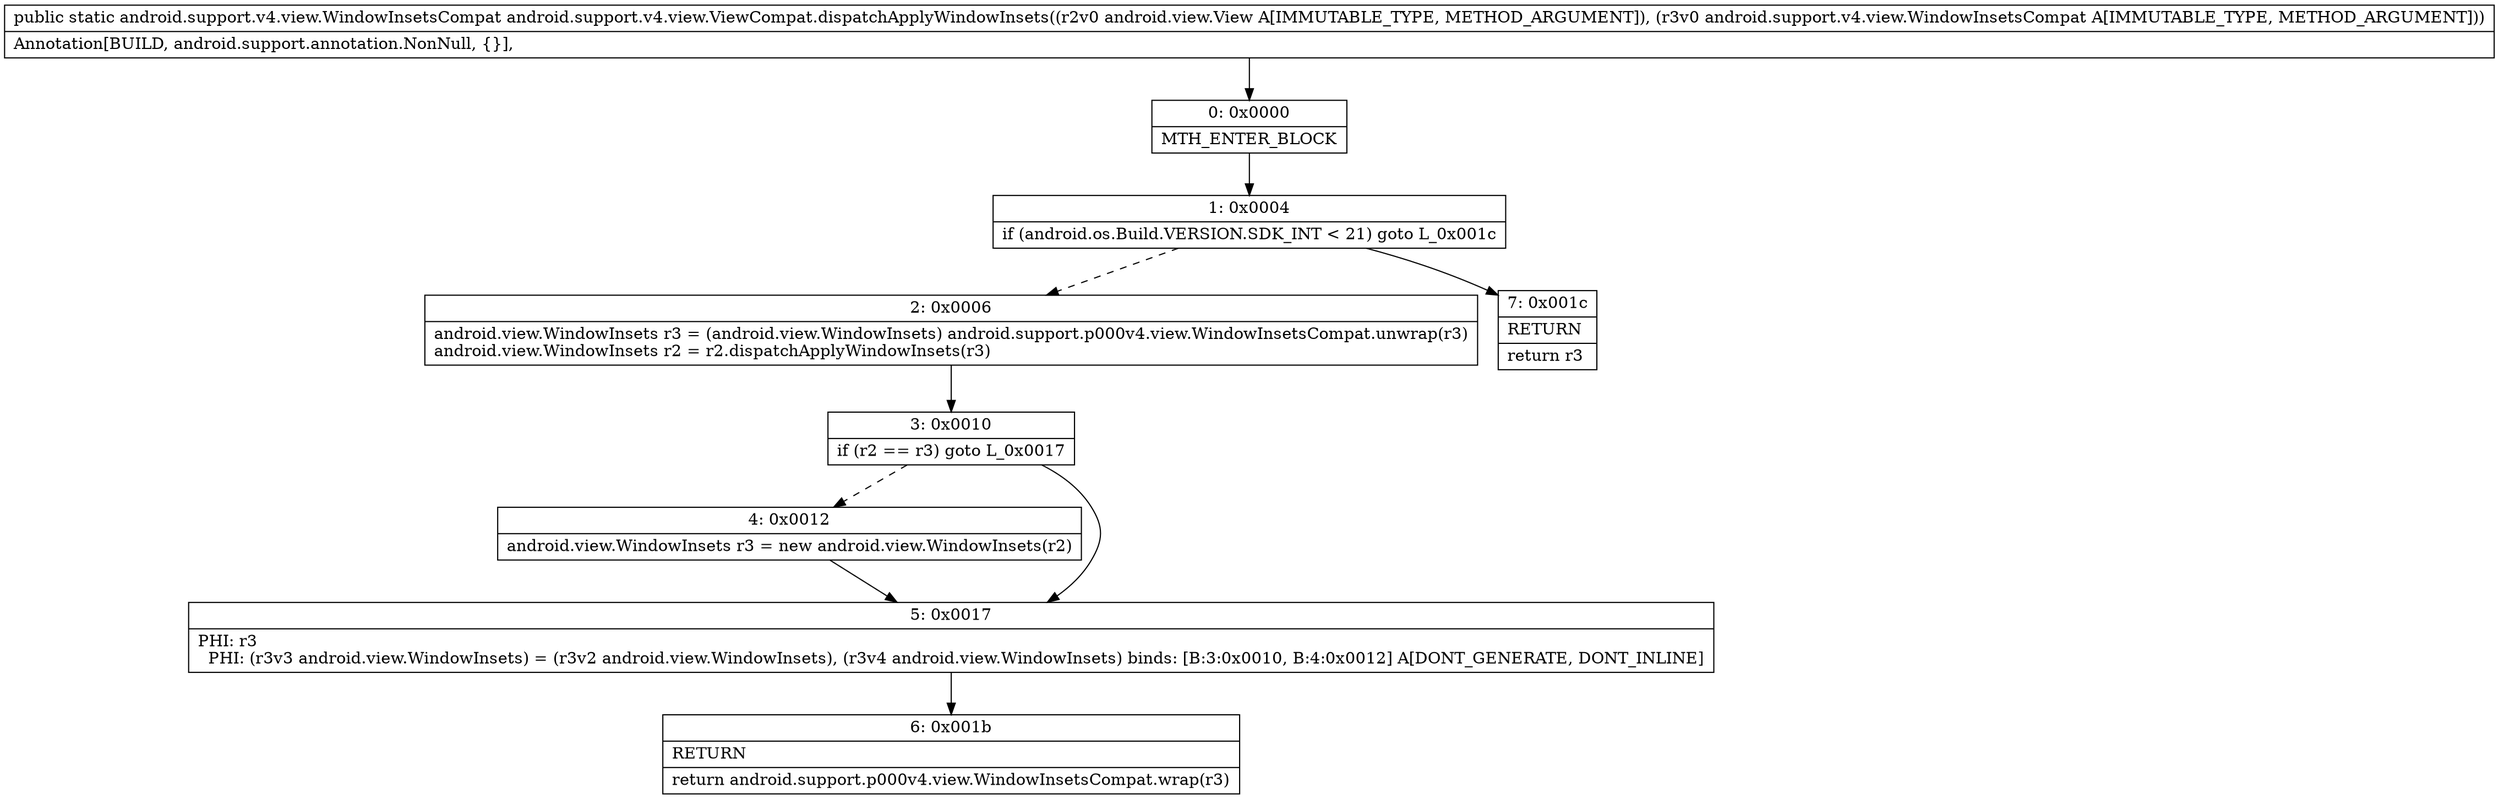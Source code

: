 digraph "CFG forandroid.support.v4.view.ViewCompat.dispatchApplyWindowInsets(Landroid\/view\/View;Landroid\/support\/v4\/view\/WindowInsetsCompat;)Landroid\/support\/v4\/view\/WindowInsetsCompat;" {
Node_0 [shape=record,label="{0\:\ 0x0000|MTH_ENTER_BLOCK\l}"];
Node_1 [shape=record,label="{1\:\ 0x0004|if (android.os.Build.VERSION.SDK_INT \< 21) goto L_0x001c\l}"];
Node_2 [shape=record,label="{2\:\ 0x0006|android.view.WindowInsets r3 = (android.view.WindowInsets) android.support.p000v4.view.WindowInsetsCompat.unwrap(r3)\landroid.view.WindowInsets r2 = r2.dispatchApplyWindowInsets(r3)\l}"];
Node_3 [shape=record,label="{3\:\ 0x0010|if (r2 == r3) goto L_0x0017\l}"];
Node_4 [shape=record,label="{4\:\ 0x0012|android.view.WindowInsets r3 = new android.view.WindowInsets(r2)\l}"];
Node_5 [shape=record,label="{5\:\ 0x0017|PHI: r3 \l  PHI: (r3v3 android.view.WindowInsets) = (r3v2 android.view.WindowInsets), (r3v4 android.view.WindowInsets) binds: [B:3:0x0010, B:4:0x0012] A[DONT_GENERATE, DONT_INLINE]\l}"];
Node_6 [shape=record,label="{6\:\ 0x001b|RETURN\l|return android.support.p000v4.view.WindowInsetsCompat.wrap(r3)\l}"];
Node_7 [shape=record,label="{7\:\ 0x001c|RETURN\l|return r3\l}"];
MethodNode[shape=record,label="{public static android.support.v4.view.WindowInsetsCompat android.support.v4.view.ViewCompat.dispatchApplyWindowInsets((r2v0 android.view.View A[IMMUTABLE_TYPE, METHOD_ARGUMENT]), (r3v0 android.support.v4.view.WindowInsetsCompat A[IMMUTABLE_TYPE, METHOD_ARGUMENT]))  | Annotation[BUILD, android.support.annotation.NonNull, \{\}], \l}"];
MethodNode -> Node_0;
Node_0 -> Node_1;
Node_1 -> Node_2[style=dashed];
Node_1 -> Node_7;
Node_2 -> Node_3;
Node_3 -> Node_4[style=dashed];
Node_3 -> Node_5;
Node_4 -> Node_5;
Node_5 -> Node_6;
}

